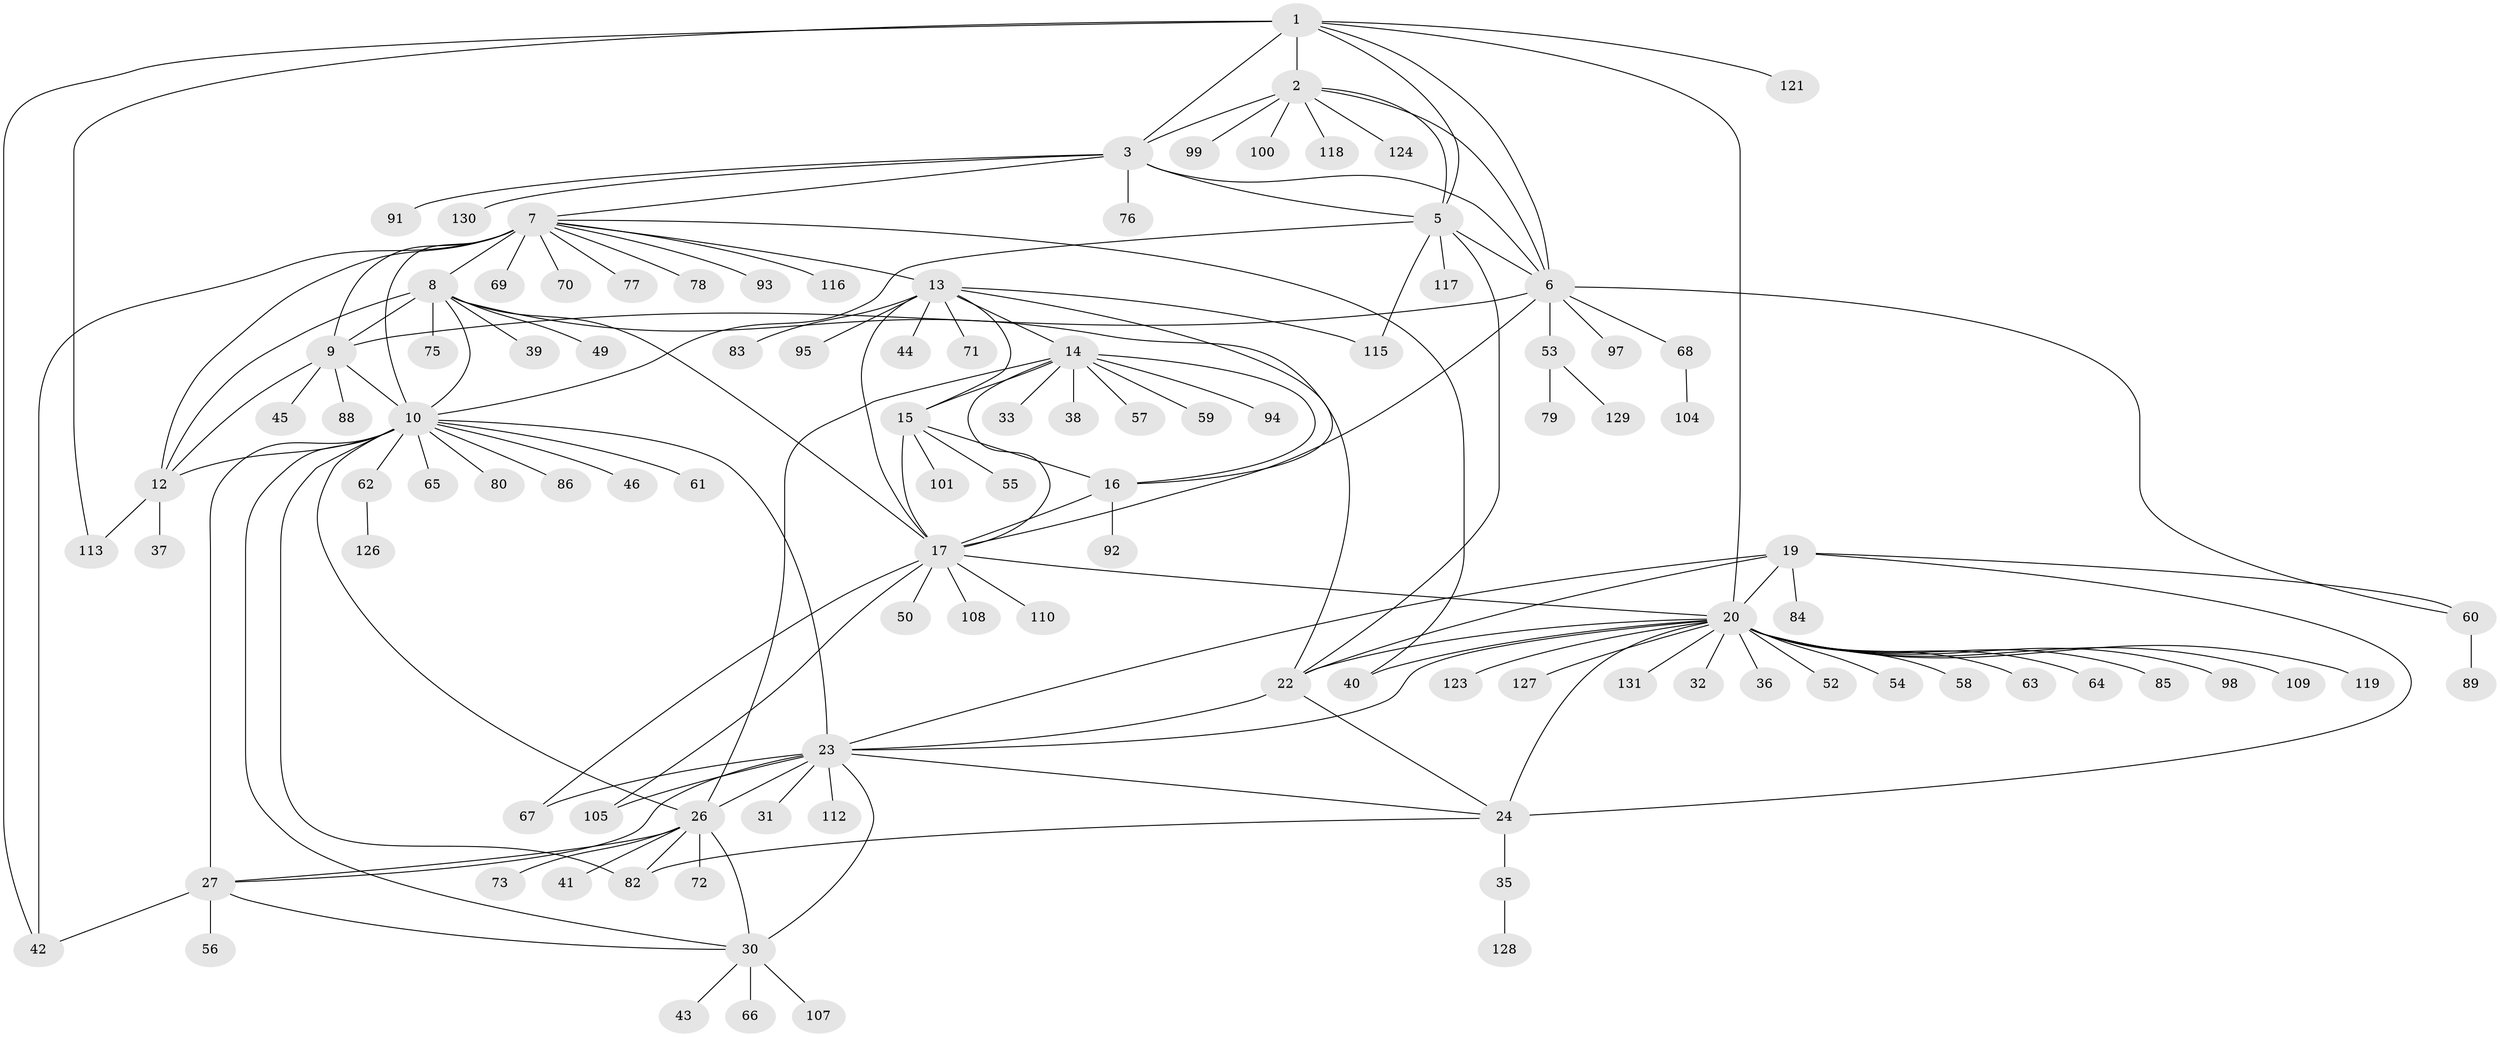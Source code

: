// original degree distribution, {9: 0.030534351145038167, 6: 0.030534351145038167, 8: 0.04580152671755725, 11: 0.007633587786259542, 7: 0.03816793893129771, 10: 0.030534351145038167, 13: 0.015267175572519083, 12: 0.022900763358778626, 14: 0.007633587786259542, 1: 0.6030534351145038, 2: 0.1297709923664122, 3: 0.03816793893129771}
// Generated by graph-tools (version 1.1) at 2025/42/03/06/25 10:42:08]
// undirected, 107 vertices, 155 edges
graph export_dot {
graph [start="1"]
  node [color=gray90,style=filled];
  1;
  2 [super="+74"];
  3 [super="+4"];
  5;
  6 [super="+51"];
  7 [super="+11"];
  8 [super="+87"];
  9 [super="+114"];
  10 [super="+25"];
  12;
  13 [super="+102"];
  14 [super="+111"];
  15 [super="+81"];
  16 [super="+47"];
  17 [super="+18"];
  19 [super="+106"];
  20 [super="+21"];
  22 [super="+90"];
  23 [super="+28"];
  24;
  26 [super="+29"];
  27 [super="+34"];
  30;
  31;
  32;
  33;
  35;
  36;
  37;
  38;
  39;
  40 [super="+103"];
  41 [super="+48"];
  42 [super="+96"];
  43;
  44;
  45;
  46;
  49;
  50;
  52;
  53;
  54;
  55;
  56;
  57;
  58;
  59;
  60;
  61;
  62;
  63;
  64;
  65;
  66;
  67;
  68;
  69;
  70;
  71;
  72;
  73;
  75;
  76;
  77;
  78;
  79;
  80;
  82 [super="+120"];
  83;
  84;
  85;
  86;
  88;
  89 [super="+122"];
  91;
  92;
  93;
  94;
  95;
  97;
  98;
  99;
  100;
  101;
  104;
  105;
  107;
  108;
  109;
  110;
  112;
  113;
  115;
  116 [super="+125"];
  117;
  118;
  119;
  121;
  123;
  124;
  126;
  127;
  128;
  129;
  130;
  131;
  1 -- 2;
  1 -- 3 [weight=2];
  1 -- 5;
  1 -- 6;
  1 -- 113;
  1 -- 121;
  1 -- 20;
  1 -- 42;
  2 -- 3 [weight=2];
  2 -- 5;
  2 -- 6;
  2 -- 99;
  2 -- 100;
  2 -- 118;
  2 -- 124;
  3 -- 5 [weight=2];
  3 -- 6 [weight=2];
  3 -- 130;
  3 -- 7;
  3 -- 76;
  3 -- 91;
  5 -- 6;
  5 -- 115;
  5 -- 117;
  5 -- 10;
  5 -- 22;
  6 -- 53;
  6 -- 60;
  6 -- 68;
  6 -- 97;
  6 -- 17;
  6 -- 9;
  7 -- 8 [weight=2];
  7 -- 9 [weight=2];
  7 -- 10 [weight=2];
  7 -- 12 [weight=2];
  7 -- 70;
  7 -- 77;
  7 -- 69;
  7 -- 40;
  7 -- 42;
  7 -- 13;
  7 -- 78;
  7 -- 116;
  7 -- 93;
  8 -- 9;
  8 -- 10;
  8 -- 12;
  8 -- 22;
  8 -- 39;
  8 -- 49;
  8 -- 75;
  8 -- 17;
  9 -- 10;
  9 -- 12;
  9 -- 45;
  9 -- 88;
  10 -- 12;
  10 -- 61;
  10 -- 62;
  10 -- 65;
  10 -- 80;
  10 -- 46;
  10 -- 86;
  10 -- 26 [weight=2];
  10 -- 27;
  10 -- 30;
  10 -- 23;
  10 -- 82;
  12 -- 37;
  12 -- 113;
  13 -- 14;
  13 -- 15;
  13 -- 16;
  13 -- 17 [weight=2];
  13 -- 44;
  13 -- 71;
  13 -- 83;
  13 -- 95;
  13 -- 115;
  14 -- 15;
  14 -- 16;
  14 -- 17 [weight=2];
  14 -- 33;
  14 -- 38;
  14 -- 57;
  14 -- 59;
  14 -- 94;
  14 -- 26;
  15 -- 16;
  15 -- 17 [weight=2];
  15 -- 55;
  15 -- 101;
  16 -- 17 [weight=2];
  16 -- 92;
  17 -- 50;
  17 -- 67;
  17 -- 105;
  17 -- 108;
  17 -- 110;
  17 -- 20;
  19 -- 20 [weight=2];
  19 -- 22;
  19 -- 23;
  19 -- 24;
  19 -- 60;
  19 -- 84;
  20 -- 22 [weight=2];
  20 -- 23 [weight=2];
  20 -- 24 [weight=2];
  20 -- 40;
  20 -- 54;
  20 -- 58;
  20 -- 63;
  20 -- 85;
  20 -- 98;
  20 -- 109;
  20 -- 127;
  20 -- 32;
  20 -- 64;
  20 -- 131;
  20 -- 36;
  20 -- 52;
  20 -- 119;
  20 -- 123;
  22 -- 23;
  22 -- 24;
  23 -- 24;
  23 -- 67;
  23 -- 105;
  23 -- 112;
  23 -- 26 [weight=2];
  23 -- 27;
  23 -- 30;
  23 -- 31;
  24 -- 35;
  24 -- 82;
  26 -- 27 [weight=2];
  26 -- 30 [weight=2];
  26 -- 41;
  26 -- 72;
  26 -- 73;
  26 -- 82;
  27 -- 30;
  27 -- 42;
  27 -- 56;
  30 -- 43;
  30 -- 66;
  30 -- 107;
  35 -- 128;
  53 -- 79;
  53 -- 129;
  60 -- 89;
  62 -- 126;
  68 -- 104;
}
